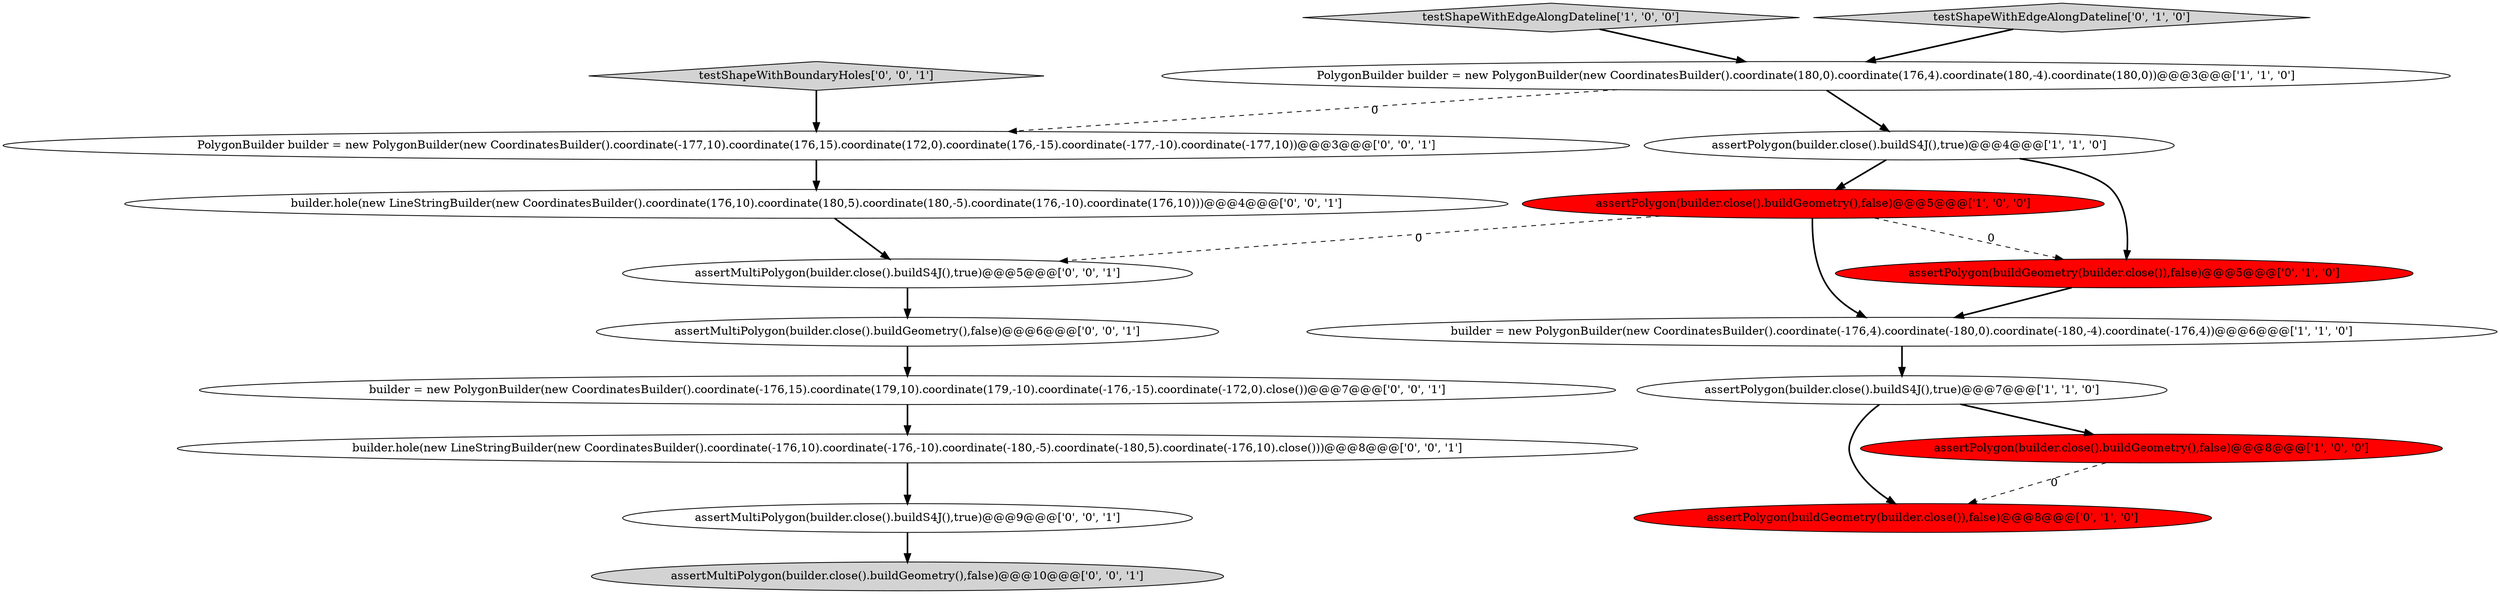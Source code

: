 digraph {
1 [style = filled, label = "assertPolygon(builder.close().buildGeometry(),false)@@@5@@@['1', '0', '0']", fillcolor = red, shape = ellipse image = "AAA1AAABBB1BBB"];
5 [style = filled, label = "assertPolygon(builder.close().buildS4J(),true)@@@4@@@['1', '1', '0']", fillcolor = white, shape = ellipse image = "AAA0AAABBB1BBB"];
7 [style = filled, label = "assertPolygon(buildGeometry(builder.close()),false)@@@8@@@['0', '1', '0']", fillcolor = red, shape = ellipse image = "AAA1AAABBB2BBB"];
4 [style = filled, label = "builder = new PolygonBuilder(new CoordinatesBuilder().coordinate(-176,4).coordinate(-180,0).coordinate(-180,-4).coordinate(-176,4))@@@6@@@['1', '1', '0']", fillcolor = white, shape = ellipse image = "AAA0AAABBB1BBB"];
11 [style = filled, label = "testShapeWithBoundaryHoles['0', '0', '1']", fillcolor = lightgray, shape = diamond image = "AAA0AAABBB3BBB"];
12 [style = filled, label = "assertMultiPolygon(builder.close().buildGeometry(),false)@@@10@@@['0', '0', '1']", fillcolor = lightgray, shape = ellipse image = "AAA0AAABBB3BBB"];
16 [style = filled, label = "builder.hole(new LineStringBuilder(new CoordinatesBuilder().coordinate(-176,10).coordinate(-176,-10).coordinate(-180,-5).coordinate(-180,5).coordinate(-176,10).close()))@@@8@@@['0', '0', '1']", fillcolor = white, shape = ellipse image = "AAA0AAABBB3BBB"];
3 [style = filled, label = "assertPolygon(builder.close().buildGeometry(),false)@@@8@@@['1', '0', '0']", fillcolor = red, shape = ellipse image = "AAA1AAABBB1BBB"];
14 [style = filled, label = "builder = new PolygonBuilder(new CoordinatesBuilder().coordinate(-176,15).coordinate(179,10).coordinate(179,-10).coordinate(-176,-15).coordinate(-172,0).close())@@@7@@@['0', '0', '1']", fillcolor = white, shape = ellipse image = "AAA0AAABBB3BBB"];
0 [style = filled, label = "PolygonBuilder builder = new PolygonBuilder(new CoordinatesBuilder().coordinate(180,0).coordinate(176,4).coordinate(180,-4).coordinate(180,0))@@@3@@@['1', '1', '0']", fillcolor = white, shape = ellipse image = "AAA0AAABBB1BBB"];
2 [style = filled, label = "assertPolygon(builder.close().buildS4J(),true)@@@7@@@['1', '1', '0']", fillcolor = white, shape = ellipse image = "AAA0AAABBB1BBB"];
17 [style = filled, label = "PolygonBuilder builder = new PolygonBuilder(new CoordinatesBuilder().coordinate(-177,10).coordinate(176,15).coordinate(172,0).coordinate(176,-15).coordinate(-177,-10).coordinate(-177,10))@@@3@@@['0', '0', '1']", fillcolor = white, shape = ellipse image = "AAA0AAABBB3BBB"];
18 [style = filled, label = "assertMultiPolygon(builder.close().buildS4J(),true)@@@5@@@['0', '0', '1']", fillcolor = white, shape = ellipse image = "AAA0AAABBB3BBB"];
15 [style = filled, label = "builder.hole(new LineStringBuilder(new CoordinatesBuilder().coordinate(176,10).coordinate(180,5).coordinate(180,-5).coordinate(176,-10).coordinate(176,10)))@@@4@@@['0', '0', '1']", fillcolor = white, shape = ellipse image = "AAA0AAABBB3BBB"];
6 [style = filled, label = "testShapeWithEdgeAlongDateline['1', '0', '0']", fillcolor = lightgray, shape = diamond image = "AAA0AAABBB1BBB"];
9 [style = filled, label = "assertPolygon(buildGeometry(builder.close()),false)@@@5@@@['0', '1', '0']", fillcolor = red, shape = ellipse image = "AAA1AAABBB2BBB"];
8 [style = filled, label = "testShapeWithEdgeAlongDateline['0', '1', '0']", fillcolor = lightgray, shape = diamond image = "AAA0AAABBB2BBB"];
10 [style = filled, label = "assertMultiPolygon(builder.close().buildS4J(),true)@@@9@@@['0', '0', '1']", fillcolor = white, shape = ellipse image = "AAA0AAABBB3BBB"];
13 [style = filled, label = "assertMultiPolygon(builder.close().buildGeometry(),false)@@@6@@@['0', '0', '1']", fillcolor = white, shape = ellipse image = "AAA0AAABBB3BBB"];
14->16 [style = bold, label=""];
1->4 [style = bold, label=""];
5->9 [style = bold, label=""];
16->10 [style = bold, label=""];
3->7 [style = dashed, label="0"];
9->4 [style = bold, label=""];
2->3 [style = bold, label=""];
1->9 [style = dashed, label="0"];
6->0 [style = bold, label=""];
1->18 [style = dashed, label="0"];
4->2 [style = bold, label=""];
0->17 [style = dashed, label="0"];
15->18 [style = bold, label=""];
8->0 [style = bold, label=""];
5->1 [style = bold, label=""];
10->12 [style = bold, label=""];
17->15 [style = bold, label=""];
18->13 [style = bold, label=""];
11->17 [style = bold, label=""];
2->7 [style = bold, label=""];
13->14 [style = bold, label=""];
0->5 [style = bold, label=""];
}

